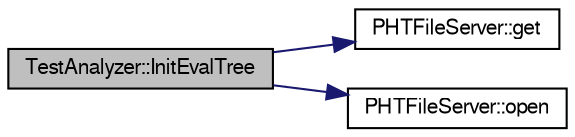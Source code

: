 digraph "TestAnalyzer::InitEvalTree"
{
  bgcolor="transparent";
  edge [fontname="FreeSans",fontsize="10",labelfontname="FreeSans",labelfontsize="10"];
  node [fontname="FreeSans",fontsize="10",shape=record];
  rankdir="LR";
  Node1 [label="TestAnalyzer::InitEvalTree",height=0.2,width=0.4,color="black", fillcolor="grey75", style="filled" fontcolor="black"];
  Node1 -> Node2 [color="midnightblue",fontsize="10",style="solid",fontname="FreeSans"];
  Node2 [label="PHTFileServer::get",height=0.2,width=0.4,color="black",URL="$d3/d2b/classPHTFileServer.html#a5a3ed7a2a70cc2e38dbe1cb33afe9c2f",tooltip="return reference to class singleton "];
  Node1 -> Node3 [color="midnightblue",fontsize="10",style="solid",fontname="FreeSans"];
  Node3 [label="PHTFileServer::open",height=0.2,width=0.4,color="black",URL="$d3/d2b/classPHTFileServer.html#aaae99c6748eb17d5f8d7df375bc6d615",tooltip="open a SafeTFile. If filename is not found in the map, create a new TFile and append to the map; incr..."];
}
